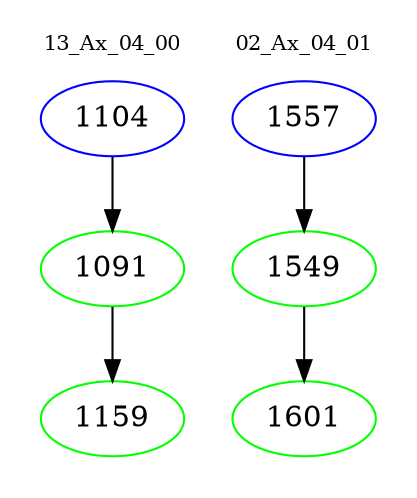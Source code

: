 digraph{
subgraph cluster_0 {
color = white
label = "13_Ax_04_00";
fontsize=10;
T0_1104 [label="1104", color="blue"]
T0_1104 -> T0_1091 [color="black"]
T0_1091 [label="1091", color="green"]
T0_1091 -> T0_1159 [color="black"]
T0_1159 [label="1159", color="green"]
}
subgraph cluster_1 {
color = white
label = "02_Ax_04_01";
fontsize=10;
T1_1557 [label="1557", color="blue"]
T1_1557 -> T1_1549 [color="black"]
T1_1549 [label="1549", color="green"]
T1_1549 -> T1_1601 [color="black"]
T1_1601 [label="1601", color="green"]
}
}
